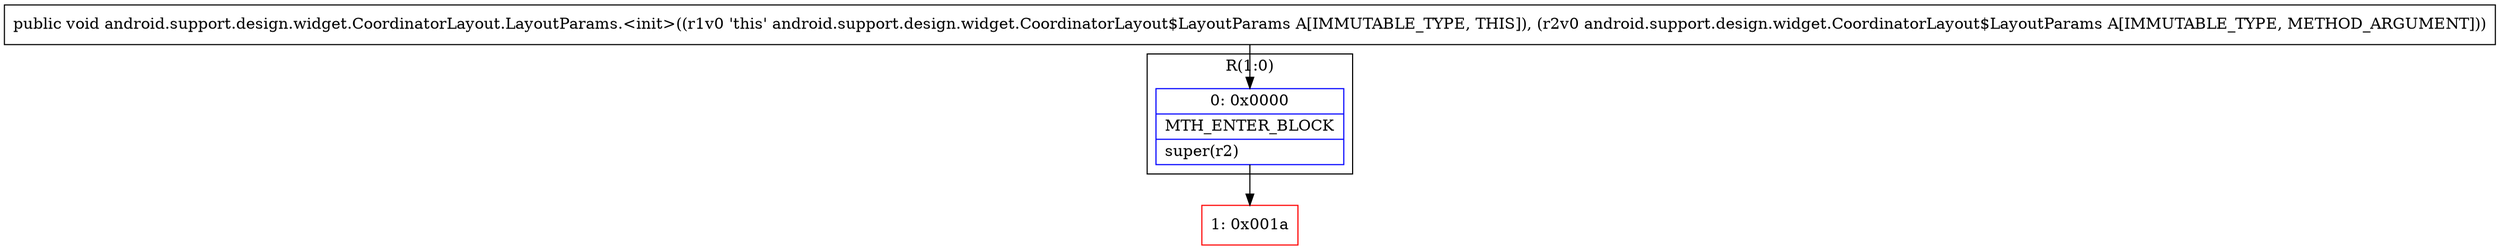 digraph "CFG forandroid.support.design.widget.CoordinatorLayout.LayoutParams.\<init\>(Landroid\/support\/design\/widget\/CoordinatorLayout$LayoutParams;)V" {
subgraph cluster_Region_1332132404 {
label = "R(1:0)";
node [shape=record,color=blue];
Node_0 [shape=record,label="{0\:\ 0x0000|MTH_ENTER_BLOCK\l|super(r2)\l}"];
}
Node_1 [shape=record,color=red,label="{1\:\ 0x001a}"];
MethodNode[shape=record,label="{public void android.support.design.widget.CoordinatorLayout.LayoutParams.\<init\>((r1v0 'this' android.support.design.widget.CoordinatorLayout$LayoutParams A[IMMUTABLE_TYPE, THIS]), (r2v0 android.support.design.widget.CoordinatorLayout$LayoutParams A[IMMUTABLE_TYPE, METHOD_ARGUMENT])) }"];
MethodNode -> Node_0;
Node_0 -> Node_1;
}

